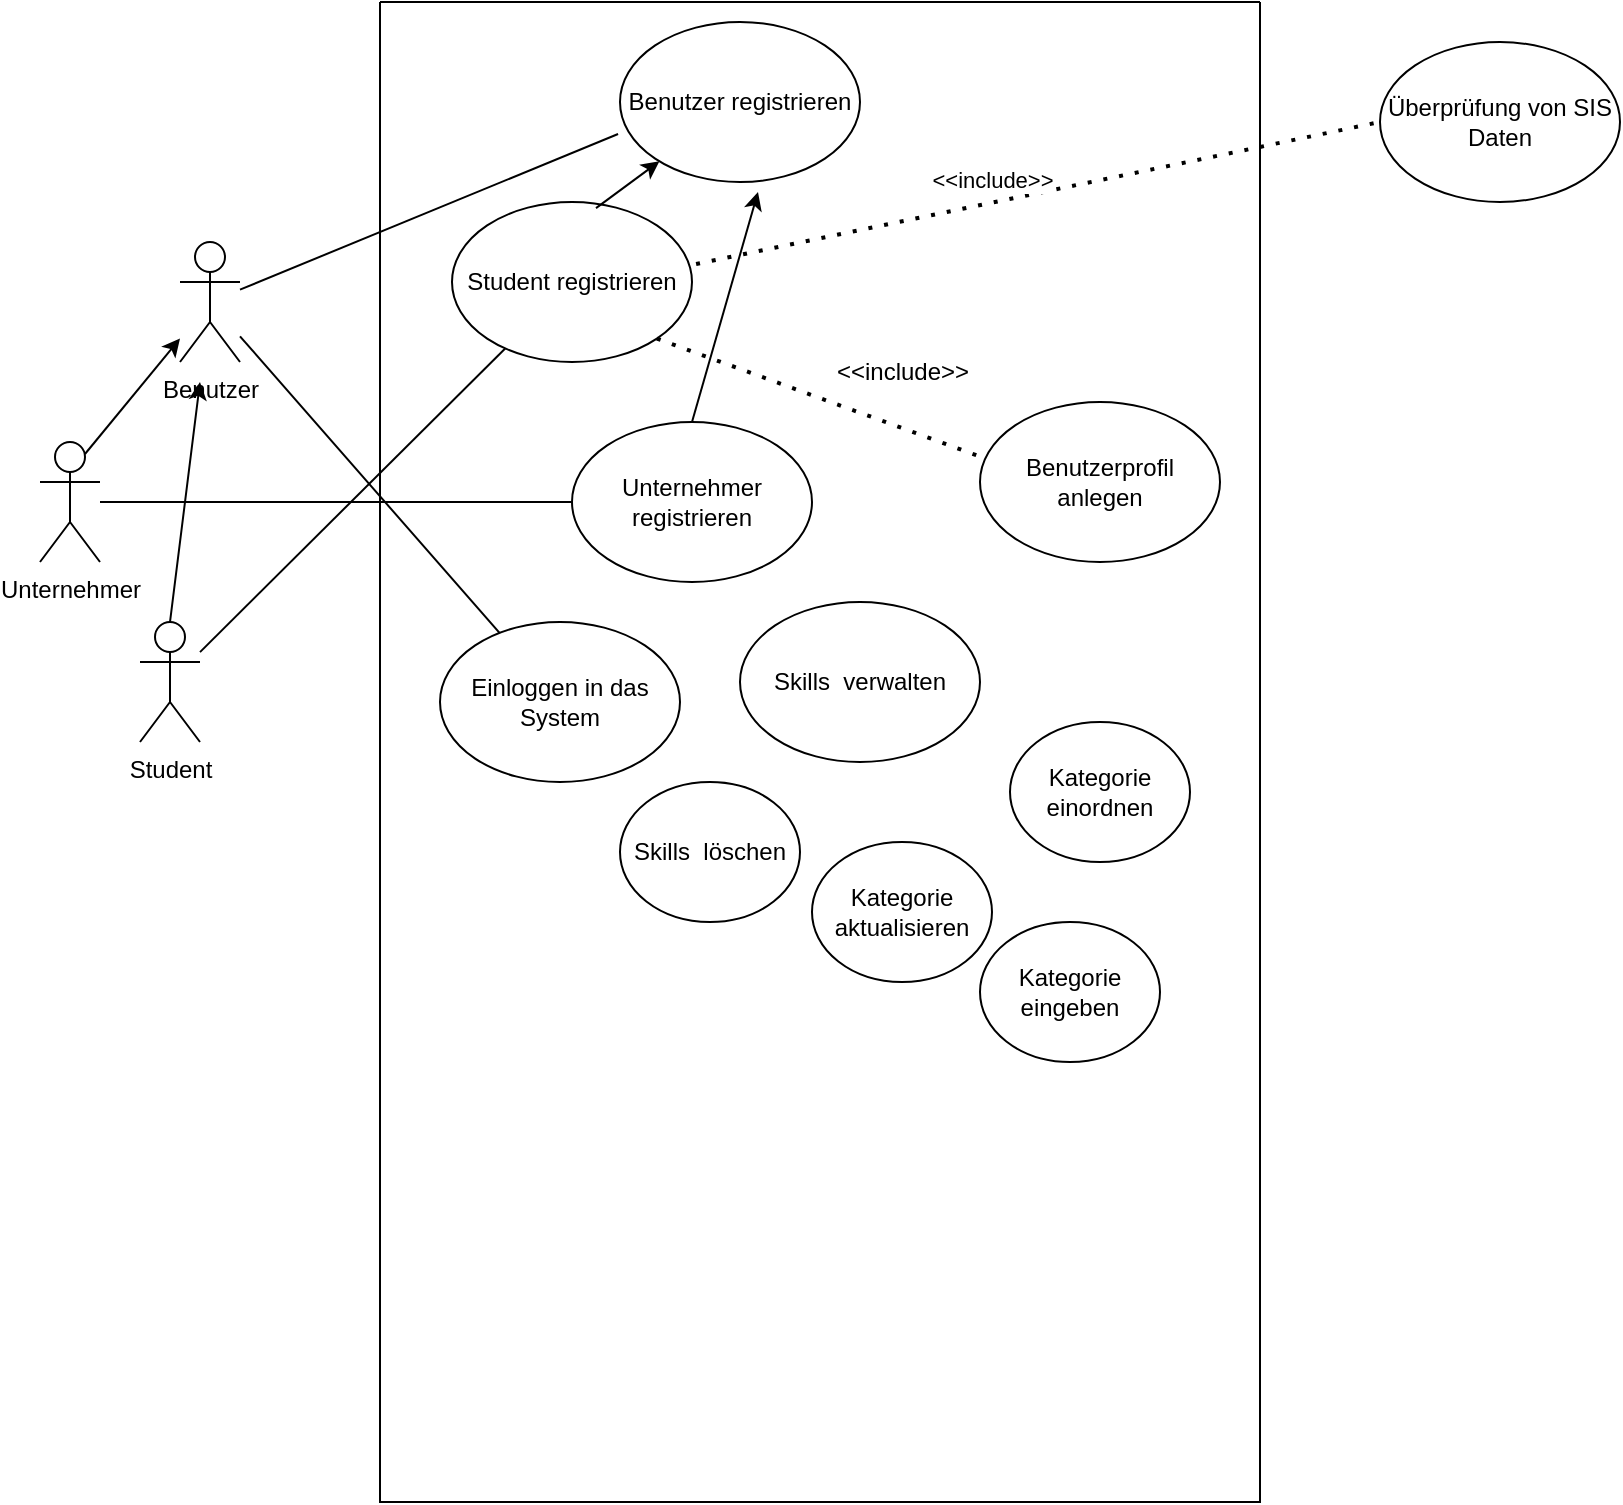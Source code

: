 <mxfile version="22.1.3" type="github">
  <diagram name="Seite-1" id="xbVqVgdGOFl9VlVDA56O">
    <mxGraphModel dx="838" dy="564" grid="1" gridSize="10" guides="1" tooltips="1" connect="1" arrows="1" fold="1" page="1" pageScale="1" pageWidth="827" pageHeight="1169" math="0" shadow="0">
      <root>
        <mxCell id="0" />
        <mxCell id="1" parent="0" />
        <mxCell id="runO1mr6xBuXYixtDFgl-1" value="Student" style="shape=umlActor;verticalLabelPosition=bottom;verticalAlign=top;html=1;outlineConnect=0;" vertex="1" parent="1">
          <mxGeometry x="70" y="330" width="30" height="60" as="geometry" />
        </mxCell>
        <mxCell id="runO1mr6xBuXYixtDFgl-2" value="Benutzer" style="shape=umlActor;verticalLabelPosition=bottom;verticalAlign=top;html=1;outlineConnect=0;" vertex="1" parent="1">
          <mxGeometry x="90" y="140" width="30" height="60" as="geometry" />
        </mxCell>
        <mxCell id="runO1mr6xBuXYixtDFgl-3" value="Unternehmer" style="shape=umlActor;verticalLabelPosition=bottom;verticalAlign=top;html=1;outlineConnect=0;" vertex="1" parent="1">
          <mxGeometry x="20" y="240" width="30" height="60" as="geometry" />
        </mxCell>
        <mxCell id="runO1mr6xBuXYixtDFgl-4" value="" style="endArrow=classic;html=1;rounded=0;exitX=0.75;exitY=0.1;exitDx=0;exitDy=0;exitPerimeter=0;endFill=1;" edge="1" parent="1" source="runO1mr6xBuXYixtDFgl-3" target="runO1mr6xBuXYixtDFgl-2">
          <mxGeometry width="50" height="50" relative="1" as="geometry">
            <mxPoint x="390" y="320" as="sourcePoint" />
            <mxPoint x="440" y="270" as="targetPoint" />
          </mxGeometry>
        </mxCell>
        <mxCell id="runO1mr6xBuXYixtDFgl-5" value="" style="endArrow=classic;html=1;rounded=0;exitX=0.5;exitY=0;exitDx=0;exitDy=0;exitPerimeter=0;endFill=1;" edge="1" parent="1" source="runO1mr6xBuXYixtDFgl-1">
          <mxGeometry width="50" height="50" relative="1" as="geometry">
            <mxPoint x="390" y="320" as="sourcePoint" />
            <mxPoint x="100" y="210" as="targetPoint" />
          </mxGeometry>
        </mxCell>
        <mxCell id="runO1mr6xBuXYixtDFgl-8" value="Überprüfung von SIS Daten" style="ellipse;whiteSpace=wrap;html=1;" vertex="1" parent="1">
          <mxGeometry x="690" y="40" width="120" height="80" as="geometry" />
        </mxCell>
        <mxCell id="runO1mr6xBuXYixtDFgl-9" value="" style="endArrow=none;dashed=1;html=1;dashPattern=1 3;strokeWidth=2;rounded=0;entryX=0;entryY=0.5;entryDx=0;entryDy=0;exitX=1.017;exitY=0.388;exitDx=0;exitDy=0;exitPerimeter=0;" edge="1" parent="1" source="runO1mr6xBuXYixtDFgl-6" target="runO1mr6xBuXYixtDFgl-8">
          <mxGeometry width="50" height="50" relative="1" as="geometry">
            <mxPoint x="360" y="280" as="sourcePoint" />
            <mxPoint x="410" y="230" as="targetPoint" />
          </mxGeometry>
        </mxCell>
        <mxCell id="runO1mr6xBuXYixtDFgl-15" value="&amp;lt;&amp;lt;include&amp;gt;&amp;gt;" style="edgeLabel;html=1;align=center;verticalAlign=middle;resizable=0;points=[];" vertex="1" connectable="0" parent="runO1mr6xBuXYixtDFgl-9">
          <mxGeometry x="-0.135" y="3" relative="1" as="geometry">
            <mxPoint y="-9" as="offset" />
          </mxGeometry>
        </mxCell>
        <mxCell id="runO1mr6xBuXYixtDFgl-13" value="" style="endArrow=none;html=1;rounded=0;" edge="1" parent="1" source="runO1mr6xBuXYixtDFgl-2" target="runO1mr6xBuXYixtDFgl-12">
          <mxGeometry width="50" height="50" relative="1" as="geometry">
            <mxPoint x="360" y="280" as="sourcePoint" />
            <mxPoint x="410" y="230" as="targetPoint" />
          </mxGeometry>
        </mxCell>
        <mxCell id="runO1mr6xBuXYixtDFgl-16" value="" style="swimlane;startSize=0;" vertex="1" parent="1">
          <mxGeometry x="190" y="20" width="440" height="750" as="geometry" />
        </mxCell>
        <mxCell id="runO1mr6xBuXYixtDFgl-10" value="Benutzerprofil anlegen" style="ellipse;whiteSpace=wrap;html=1;" vertex="1" parent="runO1mr6xBuXYixtDFgl-16">
          <mxGeometry x="300" y="200" width="120" height="80" as="geometry" />
        </mxCell>
        <mxCell id="runO1mr6xBuXYixtDFgl-14" value="&amp;lt;&amp;lt;include&amp;gt;&amp;gt;" style="text;html=1;align=center;verticalAlign=middle;resizable=0;points=[];autosize=1;strokeColor=none;fillColor=none;" vertex="1" parent="runO1mr6xBuXYixtDFgl-16">
          <mxGeometry x="216" y="170" width="90" height="30" as="geometry" />
        </mxCell>
        <mxCell id="runO1mr6xBuXYixtDFgl-6" value="Student registrieren" style="ellipse;whiteSpace=wrap;html=1;" vertex="1" parent="runO1mr6xBuXYixtDFgl-16">
          <mxGeometry x="36" y="100" width="120" height="80" as="geometry" />
        </mxCell>
        <mxCell id="runO1mr6xBuXYixtDFgl-11" value="" style="endArrow=none;dashed=1;html=1;dashPattern=1 3;strokeWidth=2;rounded=0;exitX=1;exitY=1;exitDx=0;exitDy=0;entryX=0.017;entryY=0.35;entryDx=0;entryDy=0;entryPerimeter=0;" edge="1" parent="runO1mr6xBuXYixtDFgl-16" source="runO1mr6xBuXYixtDFgl-6" target="runO1mr6xBuXYixtDFgl-10">
          <mxGeometry width="50" height="50" relative="1" as="geometry">
            <mxPoint x="190" y="260" as="sourcePoint" />
            <mxPoint x="240" y="210" as="targetPoint" />
          </mxGeometry>
        </mxCell>
        <mxCell id="runO1mr6xBuXYixtDFgl-18" value="Unternehmer registrieren" style="ellipse;whiteSpace=wrap;html=1;" vertex="1" parent="runO1mr6xBuXYixtDFgl-16">
          <mxGeometry x="96" y="210" width="120" height="80" as="geometry" />
        </mxCell>
        <mxCell id="runO1mr6xBuXYixtDFgl-12" value="Einloggen in das System" style="ellipse;whiteSpace=wrap;html=1;" vertex="1" parent="runO1mr6xBuXYixtDFgl-16">
          <mxGeometry x="30" y="310" width="120" height="80" as="geometry" />
        </mxCell>
        <mxCell id="runO1mr6xBuXYixtDFgl-20" value="Benutzer registrieren" style="ellipse;whiteSpace=wrap;html=1;" vertex="1" parent="runO1mr6xBuXYixtDFgl-16">
          <mxGeometry x="120" y="10" width="120" height="80" as="geometry" />
        </mxCell>
        <mxCell id="runO1mr6xBuXYixtDFgl-21" value="" style="endArrow=classic;html=1;rounded=0;exitX=0.6;exitY=0.038;exitDx=0;exitDy=0;exitPerimeter=0;" edge="1" parent="runO1mr6xBuXYixtDFgl-16" source="runO1mr6xBuXYixtDFgl-6" target="runO1mr6xBuXYixtDFgl-20">
          <mxGeometry width="50" height="50" relative="1" as="geometry">
            <mxPoint x="146" y="280" as="sourcePoint" />
            <mxPoint x="196" y="230" as="targetPoint" />
          </mxGeometry>
        </mxCell>
        <mxCell id="runO1mr6xBuXYixtDFgl-22" value="" style="endArrow=classic;html=1;rounded=0;exitX=0.5;exitY=0;exitDx=0;exitDy=0;entryX=0.575;entryY=1.063;entryDx=0;entryDy=0;entryPerimeter=0;" edge="1" parent="runO1mr6xBuXYixtDFgl-16" source="runO1mr6xBuXYixtDFgl-18" target="runO1mr6xBuXYixtDFgl-20">
          <mxGeometry width="50" height="50" relative="1" as="geometry">
            <mxPoint x="146" y="280" as="sourcePoint" />
            <mxPoint x="196" y="230" as="targetPoint" />
          </mxGeometry>
        </mxCell>
        <mxCell id="runO1mr6xBuXYixtDFgl-25" value="Skills &amp;nbsp;verwalten&lt;br&gt;" style="ellipse;whiteSpace=wrap;html=1;" vertex="1" parent="runO1mr6xBuXYixtDFgl-16">
          <mxGeometry x="180" y="300" width="120" height="80" as="geometry" />
        </mxCell>
        <mxCell id="runO1mr6xBuXYixtDFgl-26" value="Skills &amp;nbsp;löschen" style="ellipse;whiteSpace=wrap;html=1;" vertex="1" parent="runO1mr6xBuXYixtDFgl-16">
          <mxGeometry x="120" y="390" width="90" height="70" as="geometry" />
        </mxCell>
        <mxCell id="runO1mr6xBuXYixtDFgl-27" value="Kategorie einordnen&lt;br&gt;" style="ellipse;whiteSpace=wrap;html=1;" vertex="1" parent="runO1mr6xBuXYixtDFgl-16">
          <mxGeometry x="315" y="360" width="90" height="70" as="geometry" />
        </mxCell>
        <mxCell id="runO1mr6xBuXYixtDFgl-41" value="Kategorie eingeben" style="ellipse;whiteSpace=wrap;html=1;" vertex="1" parent="runO1mr6xBuXYixtDFgl-16">
          <mxGeometry x="300" y="460" width="90" height="70" as="geometry" />
        </mxCell>
        <mxCell id="runO1mr6xBuXYixtDFgl-42" value="Kategorie aktualisieren" style="ellipse;whiteSpace=wrap;html=1;" vertex="1" parent="runO1mr6xBuXYixtDFgl-16">
          <mxGeometry x="216" y="420" width="90" height="70" as="geometry" />
        </mxCell>
        <mxCell id="runO1mr6xBuXYixtDFgl-17" value="" style="endArrow=none;html=1;rounded=0;" edge="1" parent="1" source="runO1mr6xBuXYixtDFgl-1" target="runO1mr6xBuXYixtDFgl-6">
          <mxGeometry width="50" height="50" relative="1" as="geometry">
            <mxPoint x="320" y="300" as="sourcePoint" />
            <mxPoint x="370" y="250" as="targetPoint" />
          </mxGeometry>
        </mxCell>
        <mxCell id="runO1mr6xBuXYixtDFgl-23" value="" style="endArrow=none;html=1;rounded=0;entryX=0;entryY=0.5;entryDx=0;entryDy=0;" edge="1" parent="1" source="runO1mr6xBuXYixtDFgl-3" target="runO1mr6xBuXYixtDFgl-18">
          <mxGeometry width="50" height="50" relative="1" as="geometry">
            <mxPoint x="320" y="300" as="sourcePoint" />
            <mxPoint x="370" y="250" as="targetPoint" />
          </mxGeometry>
        </mxCell>
        <mxCell id="runO1mr6xBuXYixtDFgl-24" value="" style="endArrow=none;html=1;rounded=0;entryX=-0.008;entryY=0.7;entryDx=0;entryDy=0;entryPerimeter=0;" edge="1" parent="1" source="runO1mr6xBuXYixtDFgl-2" target="runO1mr6xBuXYixtDFgl-20">
          <mxGeometry width="50" height="50" relative="1" as="geometry">
            <mxPoint x="350" y="280" as="sourcePoint" />
            <mxPoint x="400" y="230" as="targetPoint" />
          </mxGeometry>
        </mxCell>
      </root>
    </mxGraphModel>
  </diagram>
</mxfile>
